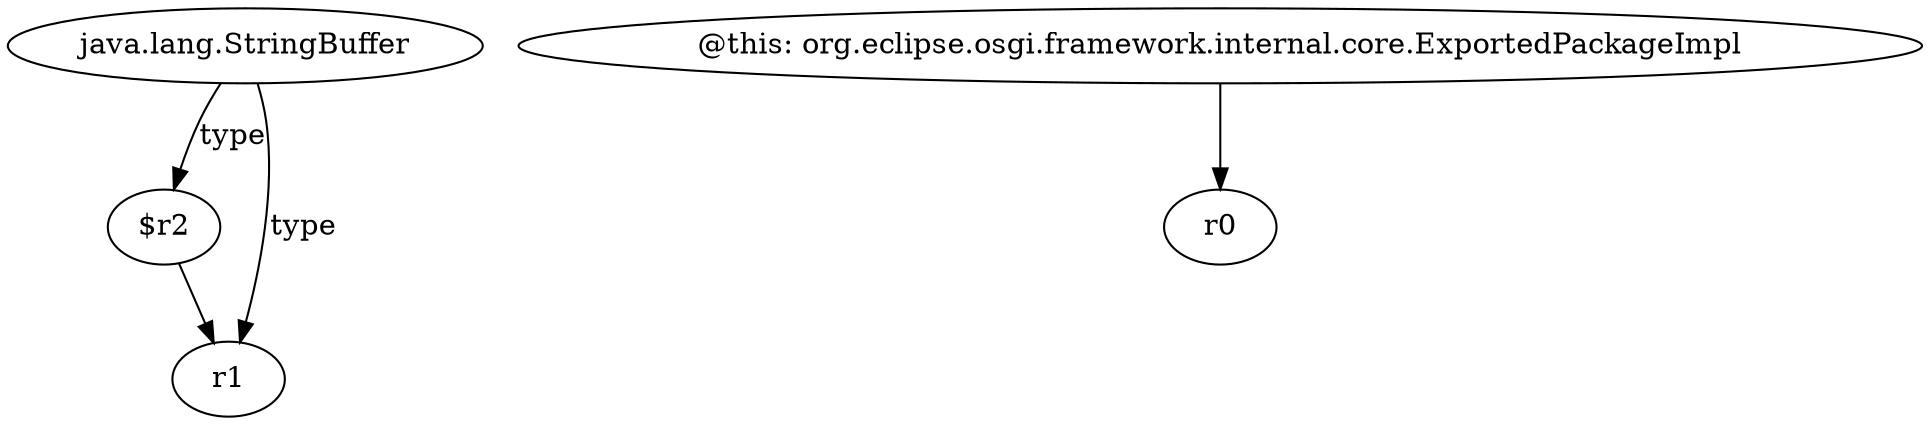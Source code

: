 digraph g {
0[label="$r2"]
1[label="r1"]
0->1[label=""]
2[label="@this: org.eclipse.osgi.framework.internal.core.ExportedPackageImpl"]
3[label="r0"]
2->3[label=""]
4[label="java.lang.StringBuffer"]
4->1[label="type"]
4->0[label="type"]
}